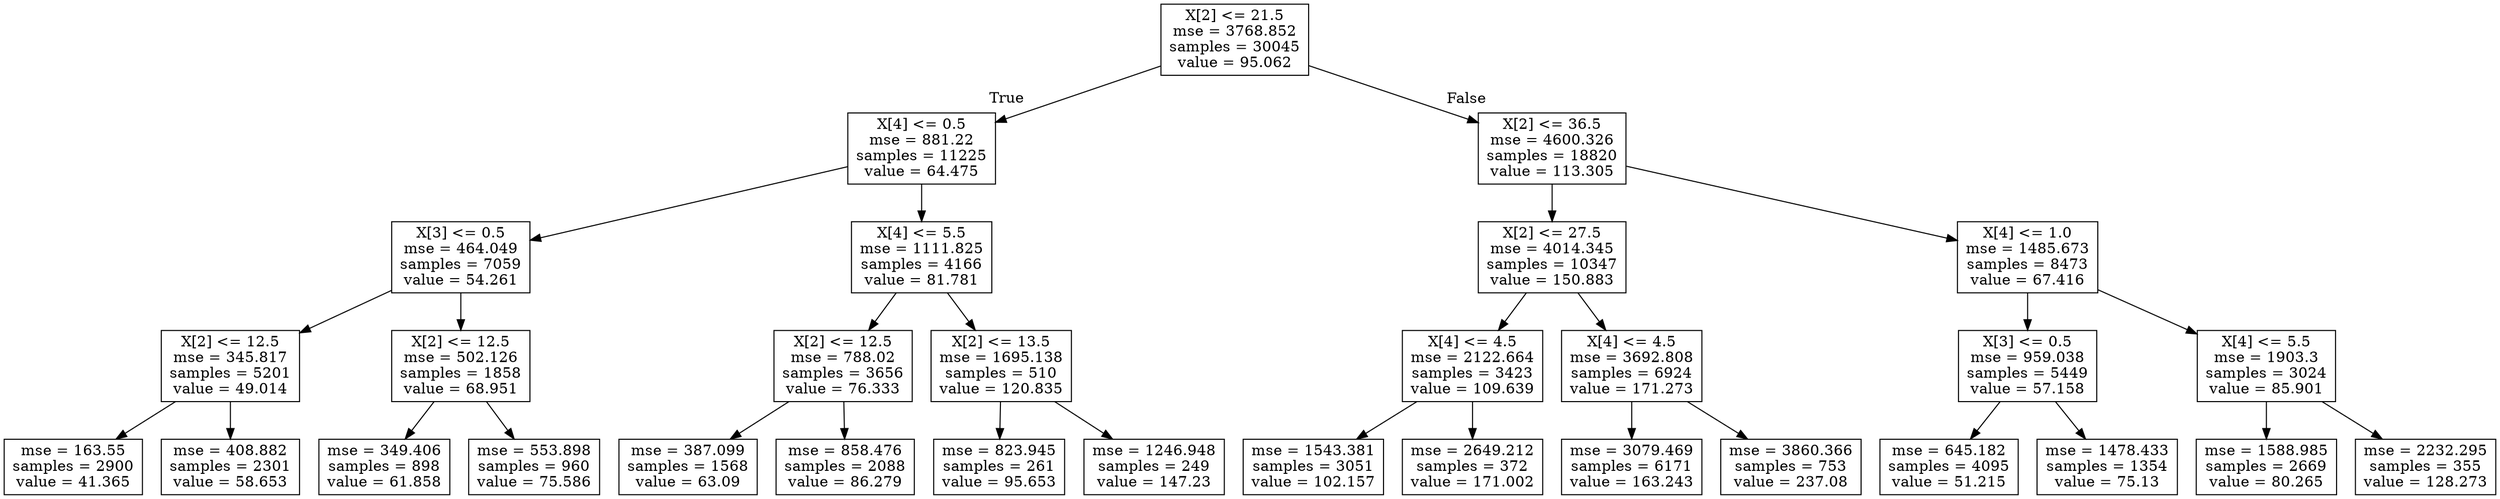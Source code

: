 digraph Tree {
node [shape=box] ;
0 [label="X[2] <= 21.5\nmse = 3768.852\nsamples = 30045\nvalue = 95.062"] ;
1 [label="X[4] <= 0.5\nmse = 881.22\nsamples = 11225\nvalue = 64.475"] ;
0 -> 1 [labeldistance=2.5, labelangle=45, headlabel="True"] ;
2 [label="X[3] <= 0.5\nmse = 464.049\nsamples = 7059\nvalue = 54.261"] ;
1 -> 2 ;
3 [label="X[2] <= 12.5\nmse = 345.817\nsamples = 5201\nvalue = 49.014"] ;
2 -> 3 ;
4 [label="mse = 163.55\nsamples = 2900\nvalue = 41.365"] ;
3 -> 4 ;
5 [label="mse = 408.882\nsamples = 2301\nvalue = 58.653"] ;
3 -> 5 ;
6 [label="X[2] <= 12.5\nmse = 502.126\nsamples = 1858\nvalue = 68.951"] ;
2 -> 6 ;
7 [label="mse = 349.406\nsamples = 898\nvalue = 61.858"] ;
6 -> 7 ;
8 [label="mse = 553.898\nsamples = 960\nvalue = 75.586"] ;
6 -> 8 ;
9 [label="X[4] <= 5.5\nmse = 1111.825\nsamples = 4166\nvalue = 81.781"] ;
1 -> 9 ;
10 [label="X[2] <= 12.5\nmse = 788.02\nsamples = 3656\nvalue = 76.333"] ;
9 -> 10 ;
11 [label="mse = 387.099\nsamples = 1568\nvalue = 63.09"] ;
10 -> 11 ;
12 [label="mse = 858.476\nsamples = 2088\nvalue = 86.279"] ;
10 -> 12 ;
13 [label="X[2] <= 13.5\nmse = 1695.138\nsamples = 510\nvalue = 120.835"] ;
9 -> 13 ;
14 [label="mse = 823.945\nsamples = 261\nvalue = 95.653"] ;
13 -> 14 ;
15 [label="mse = 1246.948\nsamples = 249\nvalue = 147.23"] ;
13 -> 15 ;
16 [label="X[2] <= 36.5\nmse = 4600.326\nsamples = 18820\nvalue = 113.305"] ;
0 -> 16 [labeldistance=2.5, labelangle=-45, headlabel="False"] ;
17 [label="X[2] <= 27.5\nmse = 4014.345\nsamples = 10347\nvalue = 150.883"] ;
16 -> 17 ;
18 [label="X[4] <= 4.5\nmse = 2122.664\nsamples = 3423\nvalue = 109.639"] ;
17 -> 18 ;
19 [label="mse = 1543.381\nsamples = 3051\nvalue = 102.157"] ;
18 -> 19 ;
20 [label="mse = 2649.212\nsamples = 372\nvalue = 171.002"] ;
18 -> 20 ;
21 [label="X[4] <= 4.5\nmse = 3692.808\nsamples = 6924\nvalue = 171.273"] ;
17 -> 21 ;
22 [label="mse = 3079.469\nsamples = 6171\nvalue = 163.243"] ;
21 -> 22 ;
23 [label="mse = 3860.366\nsamples = 753\nvalue = 237.08"] ;
21 -> 23 ;
24 [label="X[4] <= 1.0\nmse = 1485.673\nsamples = 8473\nvalue = 67.416"] ;
16 -> 24 ;
25 [label="X[3] <= 0.5\nmse = 959.038\nsamples = 5449\nvalue = 57.158"] ;
24 -> 25 ;
26 [label="mse = 645.182\nsamples = 4095\nvalue = 51.215"] ;
25 -> 26 ;
27 [label="mse = 1478.433\nsamples = 1354\nvalue = 75.13"] ;
25 -> 27 ;
28 [label="X[4] <= 5.5\nmse = 1903.3\nsamples = 3024\nvalue = 85.901"] ;
24 -> 28 ;
29 [label="mse = 1588.985\nsamples = 2669\nvalue = 80.265"] ;
28 -> 29 ;
30 [label="mse = 2232.295\nsamples = 355\nvalue = 128.273"] ;
28 -> 30 ;
}